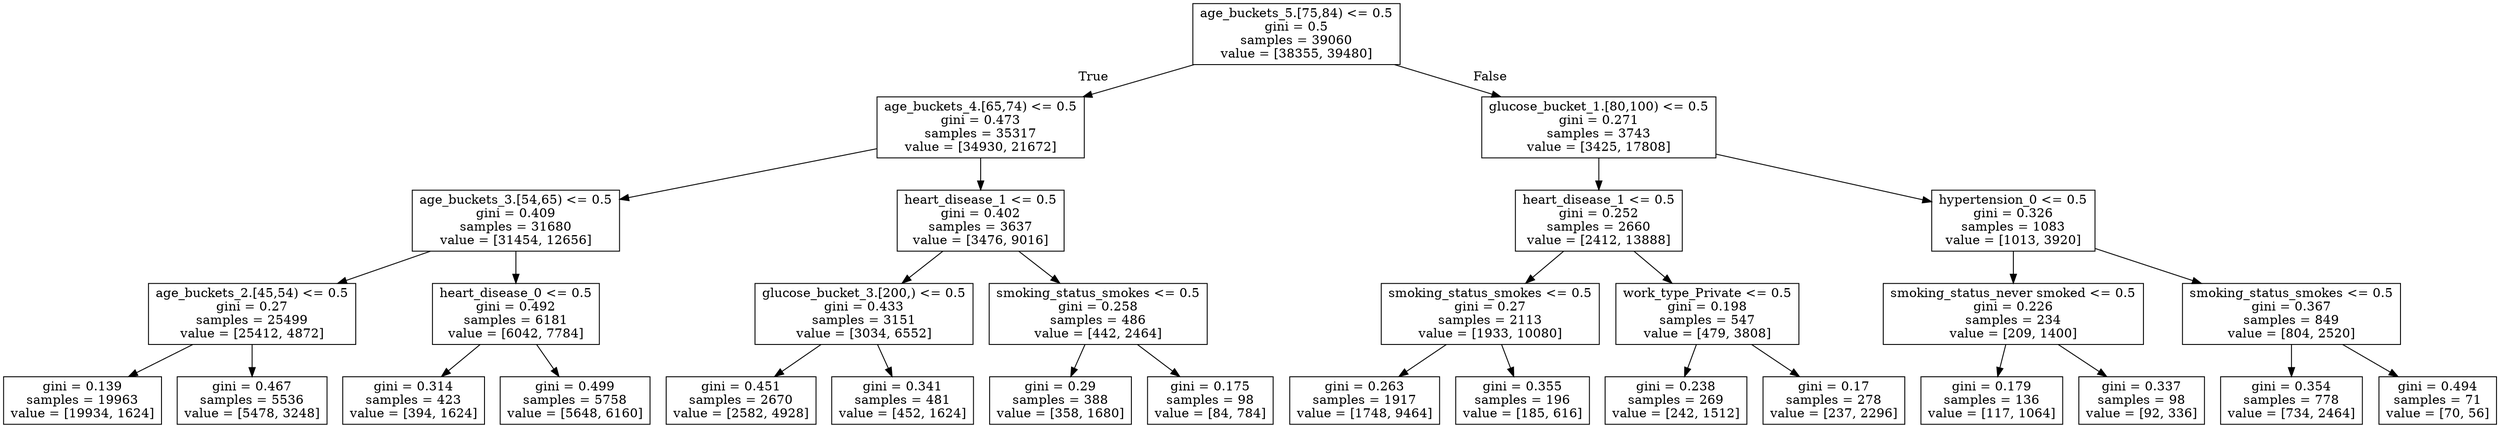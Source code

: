 digraph Tree {
node [shape=box] ;
0 [label="age_buckets_5.[75,84) <= 0.5\ngini = 0.5\nsamples = 39060\nvalue = [38355, 39480]"] ;
1 [label="age_buckets_4.[65,74) <= 0.5\ngini = 0.473\nsamples = 35317\nvalue = [34930, 21672]"] ;
0 -> 1 [labeldistance=2.5, labelangle=45, headlabel="True"] ;
2 [label="age_buckets_3.[54,65) <= 0.5\ngini = 0.409\nsamples = 31680\nvalue = [31454, 12656]"] ;
1 -> 2 ;
3 [label="age_buckets_2.[45,54) <= 0.5\ngini = 0.27\nsamples = 25499\nvalue = [25412, 4872]"] ;
2 -> 3 ;
4 [label="gini = 0.139\nsamples = 19963\nvalue = [19934, 1624]"] ;
3 -> 4 ;
5 [label="gini = 0.467\nsamples = 5536\nvalue = [5478, 3248]"] ;
3 -> 5 ;
6 [label="heart_disease_0 <= 0.5\ngini = 0.492\nsamples = 6181\nvalue = [6042, 7784]"] ;
2 -> 6 ;
7 [label="gini = 0.314\nsamples = 423\nvalue = [394, 1624]"] ;
6 -> 7 ;
8 [label="gini = 0.499\nsamples = 5758\nvalue = [5648, 6160]"] ;
6 -> 8 ;
9 [label="heart_disease_1 <= 0.5\ngini = 0.402\nsamples = 3637\nvalue = [3476, 9016]"] ;
1 -> 9 ;
10 [label="glucose_bucket_3.[200,) <= 0.5\ngini = 0.433\nsamples = 3151\nvalue = [3034, 6552]"] ;
9 -> 10 ;
11 [label="gini = 0.451\nsamples = 2670\nvalue = [2582, 4928]"] ;
10 -> 11 ;
12 [label="gini = 0.341\nsamples = 481\nvalue = [452, 1624]"] ;
10 -> 12 ;
13 [label="smoking_status_smokes <= 0.5\ngini = 0.258\nsamples = 486\nvalue = [442, 2464]"] ;
9 -> 13 ;
14 [label="gini = 0.29\nsamples = 388\nvalue = [358, 1680]"] ;
13 -> 14 ;
15 [label="gini = 0.175\nsamples = 98\nvalue = [84, 784]"] ;
13 -> 15 ;
16 [label="glucose_bucket_1.[80,100) <= 0.5\ngini = 0.271\nsamples = 3743\nvalue = [3425, 17808]"] ;
0 -> 16 [labeldistance=2.5, labelangle=-45, headlabel="False"] ;
17 [label="heart_disease_1 <= 0.5\ngini = 0.252\nsamples = 2660\nvalue = [2412, 13888]"] ;
16 -> 17 ;
18 [label="smoking_status_smokes <= 0.5\ngini = 0.27\nsamples = 2113\nvalue = [1933, 10080]"] ;
17 -> 18 ;
19 [label="gini = 0.263\nsamples = 1917\nvalue = [1748, 9464]"] ;
18 -> 19 ;
20 [label="gini = 0.355\nsamples = 196\nvalue = [185, 616]"] ;
18 -> 20 ;
21 [label="work_type_Private <= 0.5\ngini = 0.198\nsamples = 547\nvalue = [479, 3808]"] ;
17 -> 21 ;
22 [label="gini = 0.238\nsamples = 269\nvalue = [242, 1512]"] ;
21 -> 22 ;
23 [label="gini = 0.17\nsamples = 278\nvalue = [237, 2296]"] ;
21 -> 23 ;
24 [label="hypertension_0 <= 0.5\ngini = 0.326\nsamples = 1083\nvalue = [1013, 3920]"] ;
16 -> 24 ;
25 [label="smoking_status_never smoked <= 0.5\ngini = 0.226\nsamples = 234\nvalue = [209, 1400]"] ;
24 -> 25 ;
26 [label="gini = 0.179\nsamples = 136\nvalue = [117, 1064]"] ;
25 -> 26 ;
27 [label="gini = 0.337\nsamples = 98\nvalue = [92, 336]"] ;
25 -> 27 ;
28 [label="smoking_status_smokes <= 0.5\ngini = 0.367\nsamples = 849\nvalue = [804, 2520]"] ;
24 -> 28 ;
29 [label="gini = 0.354\nsamples = 778\nvalue = [734, 2464]"] ;
28 -> 29 ;
30 [label="gini = 0.494\nsamples = 71\nvalue = [70, 56]"] ;
28 -> 30 ;
}